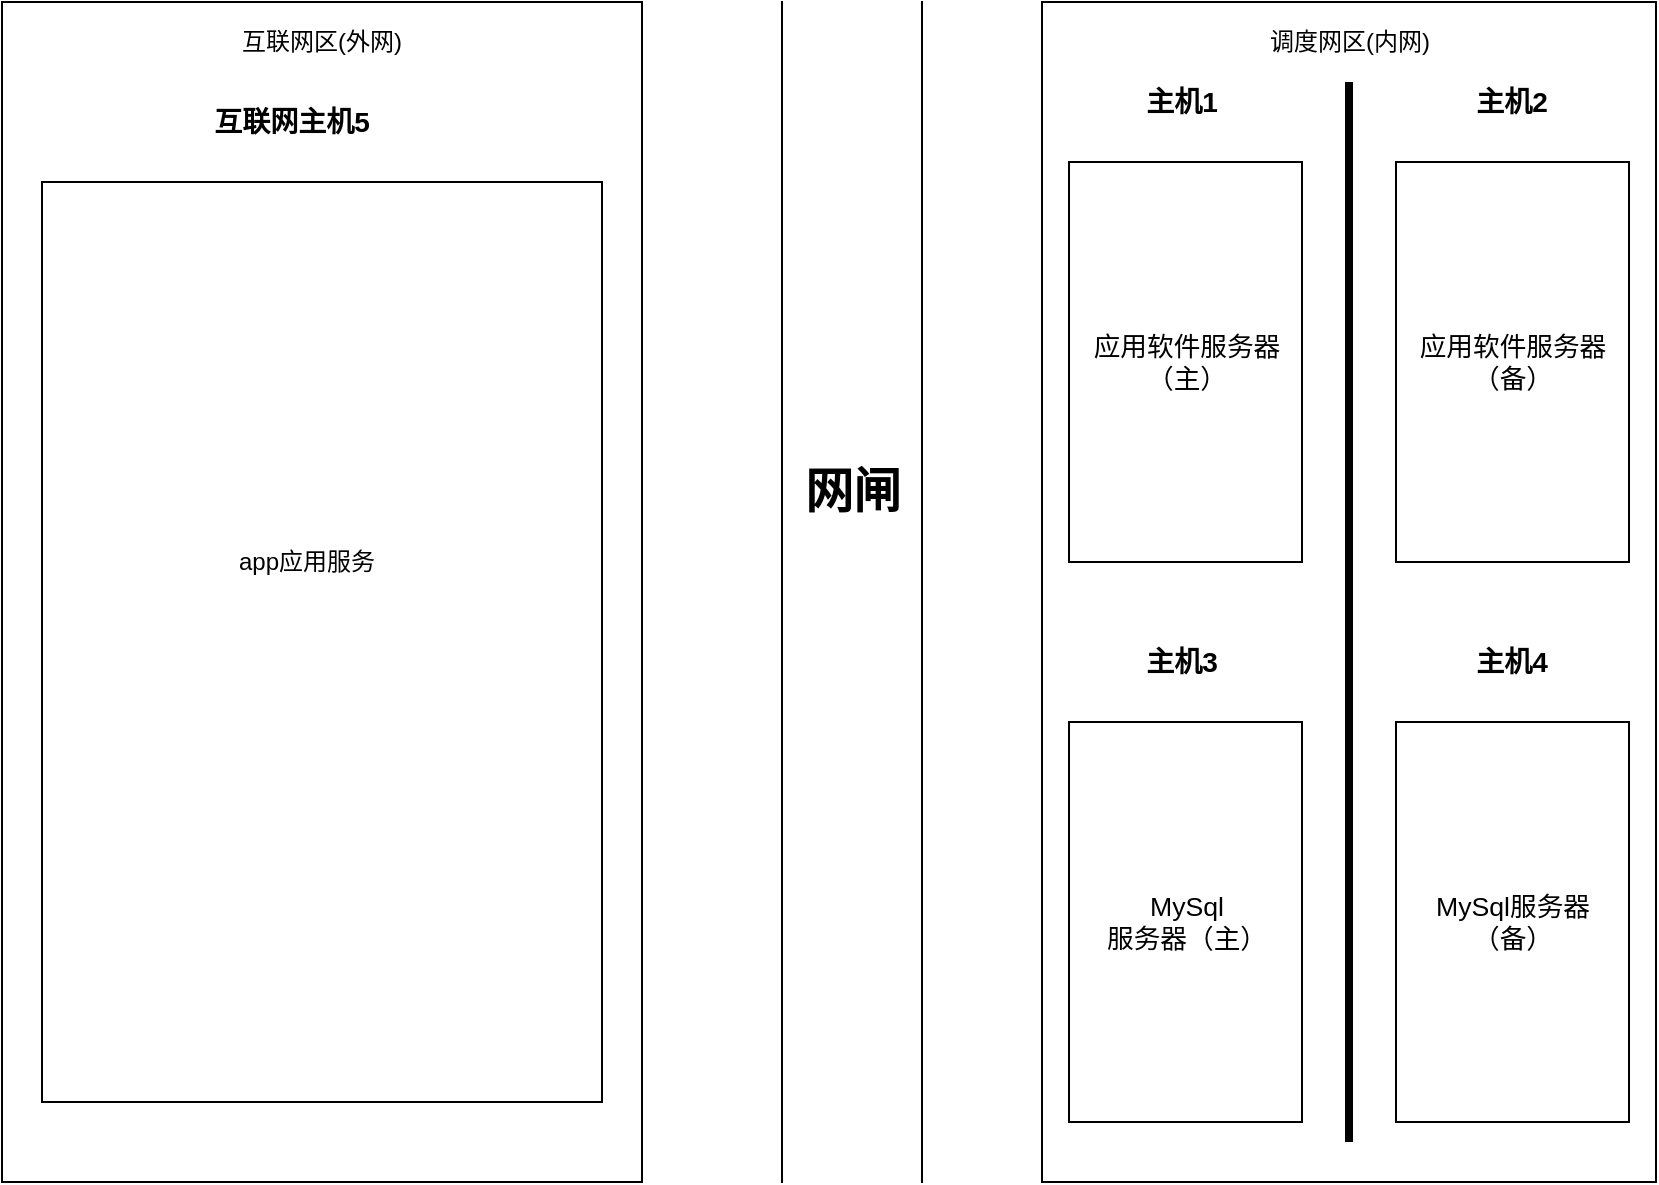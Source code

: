 <mxfile version="14.5.1" type="device"><diagram id="8-J4fYF1eRLpMjH-RQKl" name="Page-1"><mxGraphModel dx="1422" dy="762" grid="1" gridSize="10" guides="1" tooltips="1" connect="1" arrows="1" fold="1" page="1" pageScale="1" pageWidth="827" pageHeight="1169" math="0" shadow="0"><root><mxCell id="0"/><mxCell id="1" parent="0"/><mxCell id="F2f8NCzIHdrmRonu0STd-1" value="" style="shape=partialRectangle;whiteSpace=wrap;html=1;top=0;bottom=0;fillColor=none;" parent="1" vertex="1"><mxGeometry x="390" y="80" width="70" height="590" as="geometry"/></mxCell><mxCell id="F2f8NCzIHdrmRonu0STd-3" value="" style="rounded=0;whiteSpace=wrap;html=1;" parent="1" vertex="1"><mxGeometry y="80" width="320" height="590" as="geometry"/></mxCell><mxCell id="F2f8NCzIHdrmRonu0STd-4" value="" style="rounded=0;whiteSpace=wrap;html=1;" parent="1" vertex="1"><mxGeometry x="520" y="80" width="307" height="590" as="geometry"/></mxCell><mxCell id="F2f8NCzIHdrmRonu0STd-5" value="网闸" style="text;strokeColor=none;fillColor=none;html=1;fontSize=24;fontStyle=1;verticalAlign=middle;align=center;" parent="1" vertex="1"><mxGeometry x="370" y="170" width="110" height="310" as="geometry"/></mxCell><mxCell id="F2f8NCzIHdrmRonu0STd-6" value="互联网区(外网)" style="text;html=1;strokeColor=none;fillColor=none;align=center;verticalAlign=middle;whiteSpace=wrap;rounded=0;" parent="1" vertex="1"><mxGeometry x="60" y="80" width="200" height="40" as="geometry"/></mxCell><mxCell id="F2f8NCzIHdrmRonu0STd-7" value="调度网区(内网)" style="text;html=1;strokeColor=none;fillColor=none;align=center;verticalAlign=middle;whiteSpace=wrap;rounded=0;" parent="1" vertex="1"><mxGeometry x="573.5" y="80" width="200" height="40" as="geometry"/></mxCell><mxCell id="F2f8NCzIHdrmRonu0STd-10" value="" style="rounded=0;whiteSpace=wrap;html=1;" parent="1" vertex="1"><mxGeometry x="20" y="170" width="280" height="460" as="geometry"/></mxCell><mxCell id="F2f8NCzIHdrmRonu0STd-12" value="&lt;span style=&quot;font-family: &amp;#34;arial&amp;#34; ; font-size: 13.333px ; text-align: left ; background-color: rgb(255 , 255 , 255)&quot;&gt;应用软件服务器（主）&lt;/span&gt;" style="rounded=0;whiteSpace=wrap;html=1;" parent="1" vertex="1"><mxGeometry x="533.5" y="160" width="116.5" height="200" as="geometry"/></mxCell><mxCell id="F2f8NCzIHdrmRonu0STd-13" value="&lt;span style=&quot;font-family: &amp;#34;arial&amp;#34; ; font-size: 13.333px ; text-align: left ; background-color: rgb(255 , 255 , 255)&quot;&gt;应用软件服务器&lt;/span&gt;&lt;span style=&quot;font-family: &amp;#34;arial&amp;#34; ; font-size: 13.333px ; text-align: left ; background-color: rgb(255 , 255 , 255)&quot;&gt;&lt;br&gt;（备）&lt;br&gt;&lt;/span&gt;" style="rounded=0;whiteSpace=wrap;html=1;" parent="1" vertex="1"><mxGeometry x="697" y="160" width="116.5" height="200" as="geometry"/></mxCell><mxCell id="F2f8NCzIHdrmRonu0STd-25" value="" style="line;strokeWidth=4;direction=south;html=1;perimeter=backbonePerimeter;points=[];outlineConnect=0;" parent="1" vertex="1"><mxGeometry x="668.5" y="120" width="10" height="530" as="geometry"/></mxCell><mxCell id="F2f8NCzIHdrmRonu0STd-26" value="&lt;b&gt;&lt;font style=&quot;font-size: 14px&quot;&gt;主机1&lt;/font&gt;&lt;/b&gt;" style="text;html=1;strokeColor=none;fillColor=none;align=center;verticalAlign=middle;whiteSpace=wrap;rounded=0;" parent="1" vertex="1"><mxGeometry x="550" y="110" width="80" height="40" as="geometry"/></mxCell><mxCell id="F2f8NCzIHdrmRonu0STd-27" value="&lt;b&gt;&lt;font style=&quot;font-size: 14px&quot;&gt;主机2&lt;/font&gt;&lt;/b&gt;" style="text;html=1;strokeColor=none;fillColor=none;align=center;verticalAlign=middle;whiteSpace=wrap;rounded=0;" parent="1" vertex="1"><mxGeometry x="715.25" y="110" width="80" height="40" as="geometry"/></mxCell><mxCell id="Uo3X4t1oYKTjmXBOdPsO-1" value="&lt;span style=&quot;font-family: &amp;#34;arial&amp;#34; ; font-size: 13.333px ; text-align: left ; background-color: rgb(255 , 255 , 255)&quot;&gt;MySql&lt;/span&gt;&lt;span style=&quot;font-family: &amp;#34;arial&amp;#34; ; font-size: 13.333px ; text-align: left ; background-color: rgb(255 , 255 , 255)&quot;&gt;服务器（主）&lt;/span&gt;" style="rounded=0;whiteSpace=wrap;html=1;" vertex="1" parent="1"><mxGeometry x="533.5" y="440" width="116.5" height="200" as="geometry"/></mxCell><mxCell id="Uo3X4t1oYKTjmXBOdPsO-2" value="&lt;span style=&quot;font-family: &amp;#34;arial&amp;#34; ; font-size: 13.333px ; text-align: left ; background-color: rgb(255 , 255 , 255)&quot;&gt;MySql服务器&lt;br&gt;（备）&lt;br&gt;&lt;/span&gt;" style="rounded=0;whiteSpace=wrap;html=1;" vertex="1" parent="1"><mxGeometry x="697" y="440" width="116.5" height="200" as="geometry"/></mxCell><mxCell id="Uo3X4t1oYKTjmXBOdPsO-3" value="&lt;b&gt;&lt;font style=&quot;font-size: 14px&quot;&gt;主机3&lt;/font&gt;&lt;/b&gt;" style="text;html=1;strokeColor=none;fillColor=none;align=center;verticalAlign=middle;whiteSpace=wrap;rounded=0;" vertex="1" parent="1"><mxGeometry x="550" y="390" width="80" height="40" as="geometry"/></mxCell><mxCell id="Uo3X4t1oYKTjmXBOdPsO-4" value="&lt;b&gt;&lt;font style=&quot;font-size: 14px&quot;&gt;主机4&lt;/font&gt;&lt;/b&gt;" style="text;html=1;strokeColor=none;fillColor=none;align=center;verticalAlign=middle;whiteSpace=wrap;rounded=0;" vertex="1" parent="1"><mxGeometry x="715.25" y="390" width="80" height="40" as="geometry"/></mxCell><mxCell id="Uo3X4t1oYKTjmXBOdPsO-5" value="app应用服务" style="text;html=1;strokeColor=none;fillColor=none;align=center;verticalAlign=middle;whiteSpace=wrap;rounded=0;" vertex="1" parent="1"><mxGeometry x="55" y="330" width="195" height="60" as="geometry"/></mxCell><mxCell id="Uo3X4t1oYKTjmXBOdPsO-6" value="&lt;b&gt;&lt;font style=&quot;font-size: 14px&quot;&gt;互联网主机5&lt;/font&gt;&lt;/b&gt;" style="text;html=1;strokeColor=none;fillColor=none;align=center;verticalAlign=middle;whiteSpace=wrap;rounded=0;" vertex="1" parent="1"><mxGeometry x="70" y="120" width="150" height="40" as="geometry"/></mxCell></root></mxGraphModel></diagram></mxfile>
